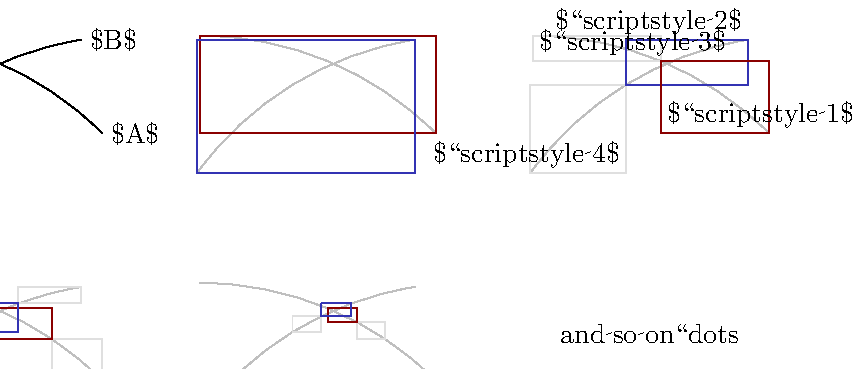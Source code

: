 \documentclass{standalone}
\usepackage{luamplib}
\begin{document}
\mplibtextextlabel{enable}
\begin{mplibcode}
beginfig(1);
color tr, tb; tr = 0.54 red; tb = (0.2, 0.2, 0.7);
ahangle := 30;
path A, B;
A = subpath (1, 2) of fullcircle scaled 240 shifted 48 left;
B = subpath (7, 8) of fullcircle scaled 240 rotated 144 shifted 48 right;

picture P[];
P1 = image(
    drawarrow A; label.rt("$A$", point 0 of A);
    drawarrow B; label.rt("$B$", point 0 of B);
);
vardef boxed(expr p) =
    save d; pair d; d = point infinity of p - point 0 of p;
    unitsquare xscaled xpart d yscaled ypart d shifted point 0 of p
enddef;

P2 = image(
    draw A withcolor 3/4; 
    draw B withcolor 3/4;
    draw boxed(A) withcolor tr;
    draw boxed(B) withcolor tb;
);

P3 = image(
    draw A withcolor 3/4; 
    draw B withcolor 3/4;
    path s[];
    numeric m; m = arctime 1/2 arclength A of A;
    s1 = boxed(subpath (0, m) of A);
    s3 = boxed(subpath (m, infinity) of A);
    numeric m; m = arctime 1/2 arclength B of B;
    s2 = boxed(subpath (0, m) of B);
    s4 = boxed(subpath (m, infinity) of B);
    draw s3 withcolor 7/8; 
    draw s4 withcolor 7/8;
    draw s2 withcolor tb;
    draw s1 withcolor tr;
    label.urt("$\scriptstyle 1$", point 1 of s1);
    label.ulft("$\scriptstyle 2$", point 0 of s2);
    label.urt("$\scriptstyle 3$", point 1 of s3);
    label.ulft("$\scriptstyle 4$", point 3 of s4);
);

draw P1;
draw P2 shifted 120 right;
draw P3 shifted 240 right;

P4 = image(
    draw A withcolor 3/4; 
    draw B withcolor 3/4;
    numeric m[];
    m1 = arctime 1/4 arclength A of A;
    m2 = arctime 1/2 arclength A of A;
    draw boxed(subpath (0, m1) of A) withcolor 7/8;
    draw boxed(subpath (m1, m2) of A) withcolor tr;
    numeric m[];
    m1 = arctime 1/4 arclength B of B;
    m2 = arctime 1/2 arclength B of B;
    draw boxed(subpath (0, m1) of B) withcolor 7/8;
    draw boxed(subpath (m1, m2) of B) withcolor tb;
);
P5 = image(
    draw A withcolor 3/4; 
    draw B withcolor 3/4;
    numeric m[];
    m1 = arctime 1/4 arclength A of A;
    m2 = arctime 3/8 arclength A of A;
    m3 = arctime 1/2 arclength A of A;
    draw boxed(subpath (m1, m2) of A) withcolor 7/8;
    draw boxed(subpath (m2, m3) of A) withcolor tr;
    numeric m[];
    m1 = arctime 1/4 arclength B of B;
    m2 = arctime 3/8 arclength B of B;
    m3 = arctime 1/2 arclength B of B;
    draw boxed(subpath (m2, m3) of B) withcolor 7/8;
    draw boxed(subpath (m1, m2) of B) withcolor tb;
);

draw P4 shifted 89 down;
draw P5 shifted 89 down shifted 120 right;
interim bboxmargin := 0;
label.top("and so on\dots", center bbox P5 shifted 89 down shifted 240 right);

endfig;
\end{mplibcode}
\end{document}

